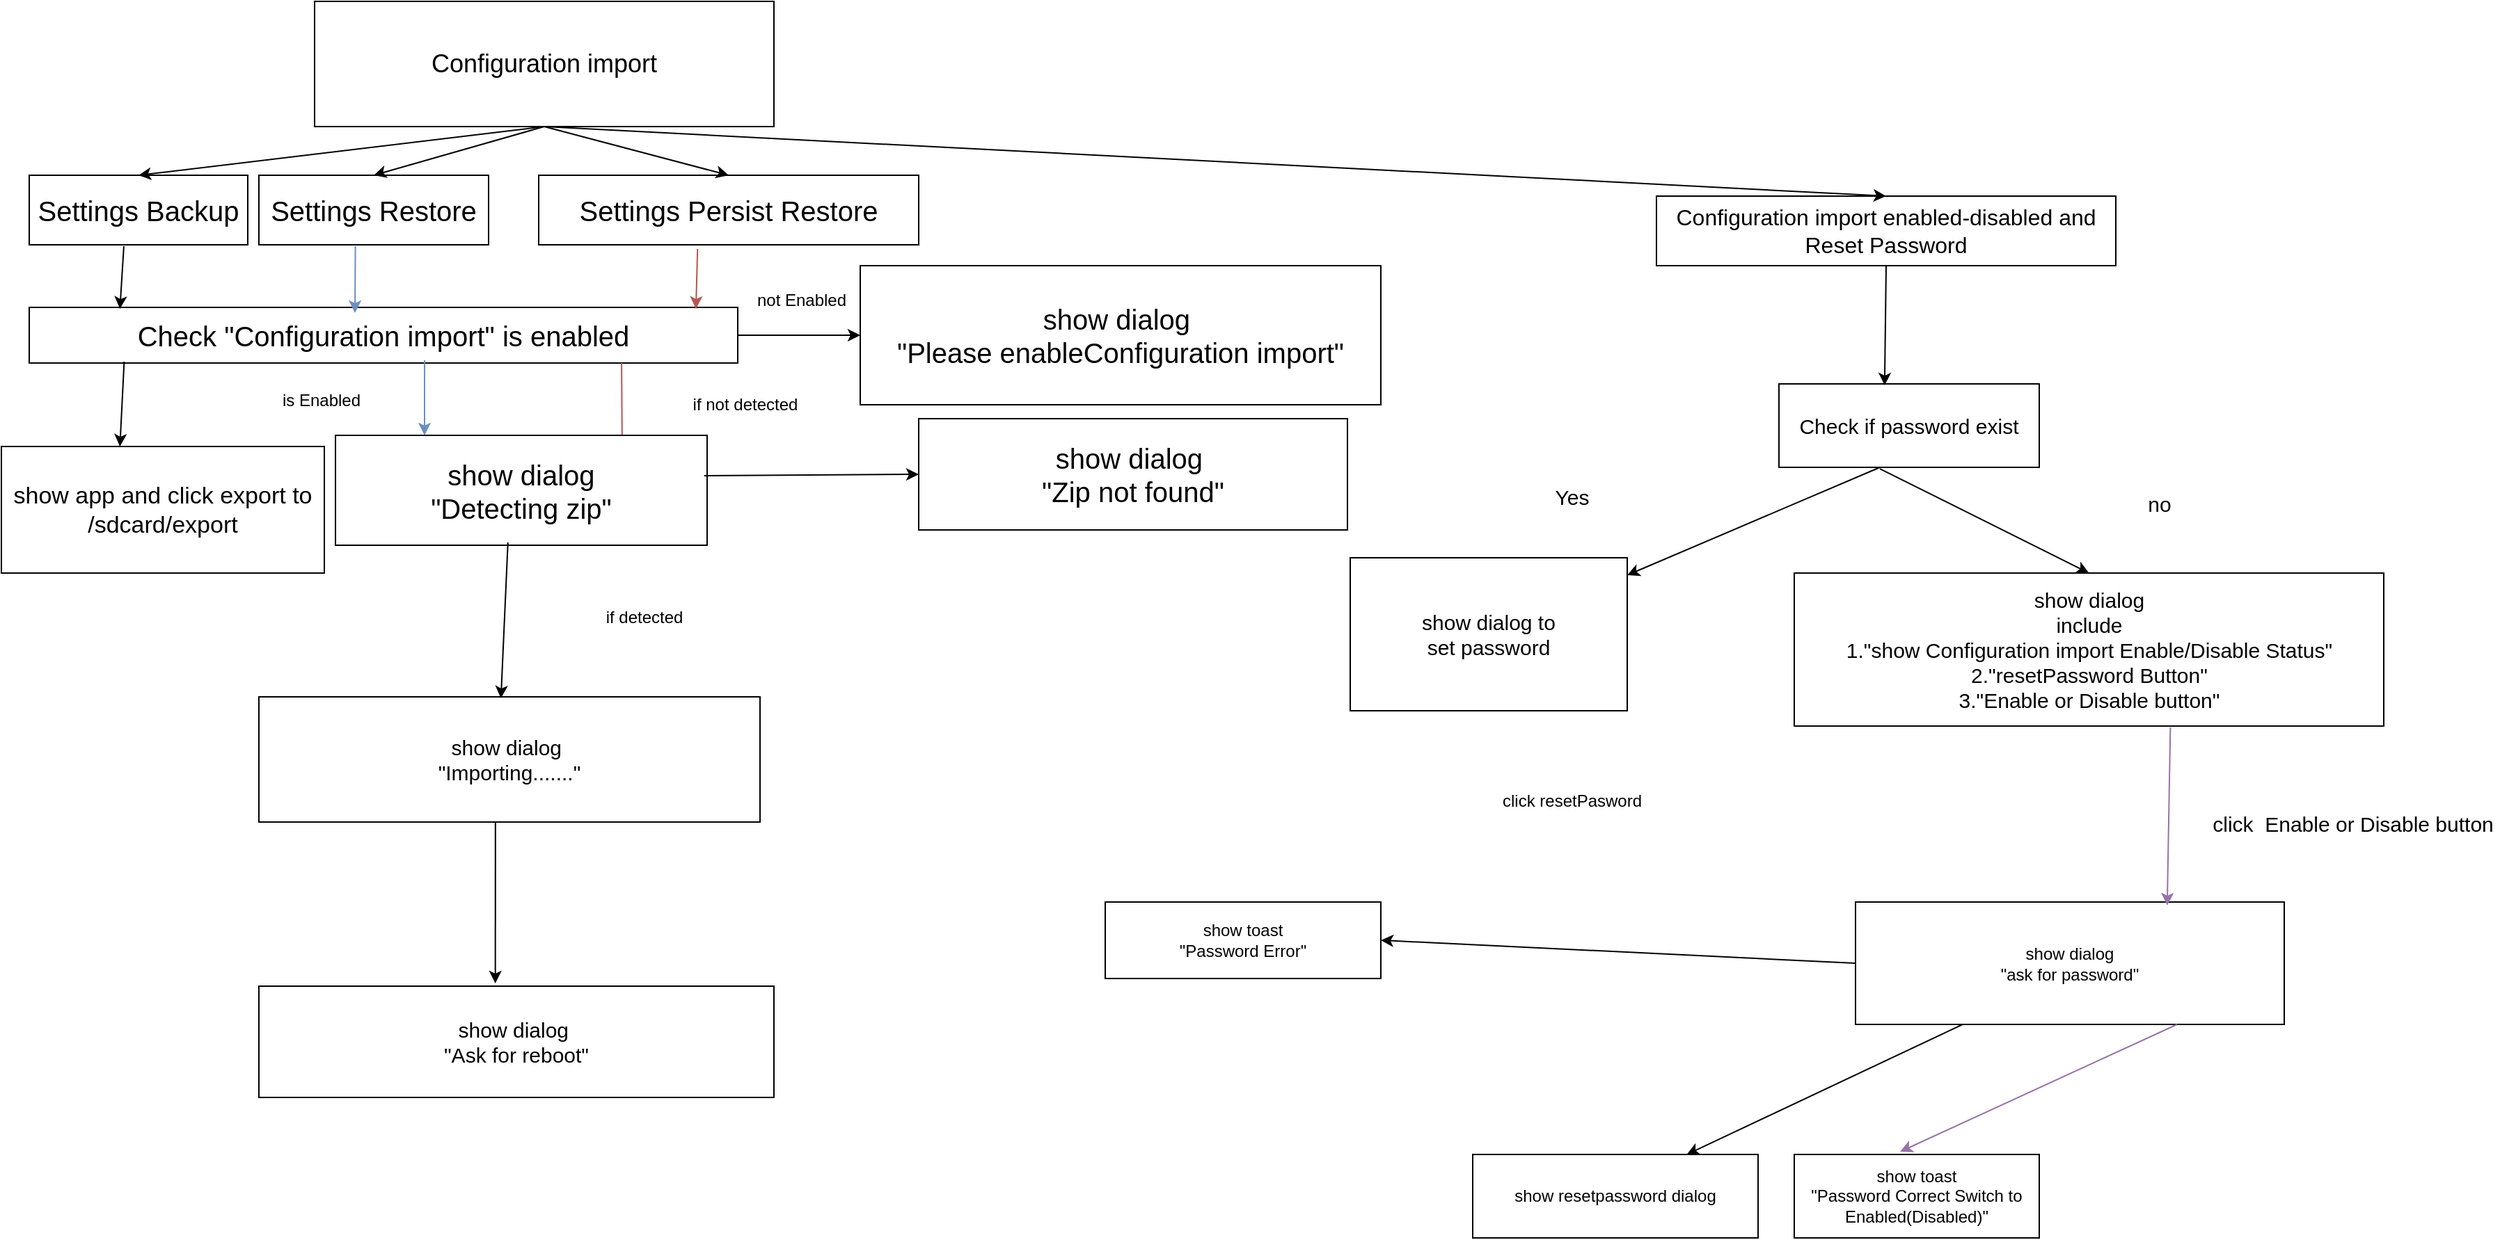 <mxfile version="21.6.2" type="github">
  <diagram name="第 1 页" id="h4Je9ntjCZEkH3LW6IeI">
    <mxGraphModel dx="1434" dy="764" grid="1" gridSize="11" guides="1" tooltips="1" connect="1" arrows="1" fold="1" page="1" pageScale="1" pageWidth="900" pageHeight="1600" math="0" shadow="0">
      <root>
        <mxCell id="0" />
        <mxCell id="1" parent="0" />
        <mxCell id="K-YooQLs9-meU3j8jbvG-1" value="&lt;font style=&quot;font-size: 18px;&quot;&gt;Configuration import&lt;/font&gt;" style="rounded=0;whiteSpace=wrap;html=1;" vertex="1" parent="1">
          <mxGeometry x="235" y="40" width="330" height="90" as="geometry" />
        </mxCell>
        <mxCell id="K-YooQLs9-meU3j8jbvG-2" value="&lt;font style=&quot;font-size: 20px;&quot;&gt;Settings Backup&lt;/font&gt;" style="rounded=0;whiteSpace=wrap;html=1;" vertex="1" parent="1">
          <mxGeometry x="30" y="165" width="157" height="50" as="geometry" />
        </mxCell>
        <mxCell id="K-YooQLs9-meU3j8jbvG-3" value="&lt;font style=&quot;font-size: 20px;&quot;&gt;Settings Restore&lt;/font&gt;" style="rounded=0;whiteSpace=wrap;html=1;" vertex="1" parent="1">
          <mxGeometry x="195" y="165" width="165" height="50" as="geometry" />
        </mxCell>
        <mxCell id="K-YooQLs9-meU3j8jbvG-4" value="&lt;font style=&quot;font-size: 20px;&quot;&gt;Settings Persist Restore&lt;/font&gt;" style="rounded=0;whiteSpace=wrap;html=1;" vertex="1" parent="1">
          <mxGeometry x="396" y="165" width="273" height="50" as="geometry" />
        </mxCell>
        <mxCell id="K-YooQLs9-meU3j8jbvG-5" value="" style="endArrow=classic;html=1;rounded=0;exitX=0.5;exitY=1;exitDx=0;exitDy=0;entryX=0.5;entryY=0;entryDx=0;entryDy=0;" edge="1" parent="1" source="K-YooQLs9-meU3j8jbvG-1" target="K-YooQLs9-meU3j8jbvG-2">
          <mxGeometry width="50" height="50" relative="1" as="geometry">
            <mxPoint x="390" y="420" as="sourcePoint" />
            <mxPoint x="440" y="370" as="targetPoint" />
          </mxGeometry>
        </mxCell>
        <mxCell id="K-YooQLs9-meU3j8jbvG-6" value="" style="endArrow=classic;html=1;rounded=0;exitX=0.5;exitY=1;exitDx=0;exitDy=0;entryX=0.5;entryY=0;entryDx=0;entryDy=0;" edge="1" parent="1" source="K-YooQLs9-meU3j8jbvG-1" target="K-YooQLs9-meU3j8jbvG-3">
          <mxGeometry width="50" height="50" relative="1" as="geometry">
            <mxPoint x="390" y="420" as="sourcePoint" />
            <mxPoint x="440" y="370" as="targetPoint" />
          </mxGeometry>
        </mxCell>
        <mxCell id="K-YooQLs9-meU3j8jbvG-7" value="" style="endArrow=classic;html=1;rounded=0;entryX=0.5;entryY=0;entryDx=0;entryDy=0;" edge="1" parent="1" target="K-YooQLs9-meU3j8jbvG-4">
          <mxGeometry width="50" height="50" relative="1" as="geometry">
            <mxPoint x="400" y="130" as="sourcePoint" />
            <mxPoint x="530" y="320" as="targetPoint" />
          </mxGeometry>
        </mxCell>
        <mxCell id="K-YooQLs9-meU3j8jbvG-8" value="&lt;font style=&quot;font-size: 16px;&quot;&gt;Configuration import enabled-disabled and Reset Password&lt;/font&gt;" style="rounded=0;whiteSpace=wrap;html=1;" vertex="1" parent="1">
          <mxGeometry x="1199" y="180" width="330" height="50" as="geometry" />
        </mxCell>
        <mxCell id="K-YooQLs9-meU3j8jbvG-9" value="" style="endArrow=classic;html=1;rounded=0;entryX=0.5;entryY=0;entryDx=0;entryDy=0;" edge="1" parent="1" target="K-YooQLs9-meU3j8jbvG-8">
          <mxGeometry width="50" height="50" relative="1" as="geometry">
            <mxPoint x="400" y="130" as="sourcePoint" />
            <mxPoint x="440" y="370" as="targetPoint" />
          </mxGeometry>
        </mxCell>
        <mxCell id="K-YooQLs9-meU3j8jbvG-10" value="&lt;font style=&quot;font-size: 20px;&quot;&gt;&lt;br&gt;Check &quot;Configuration import&quot; is enabled&lt;br&gt;&amp;nbsp;&lt;/font&gt;" style="rounded=0;whiteSpace=wrap;html=1;" vertex="1" parent="1">
          <mxGeometry x="30" y="260" width="509" height="40" as="geometry" />
        </mxCell>
        <mxCell id="K-YooQLs9-meU3j8jbvG-11" value="&lt;font style=&quot;font-size: 20px;&quot;&gt;show dialog&amp;nbsp;&lt;br&gt;&quot;Please enableConfiguration import&quot;&lt;br&gt;&lt;/font&gt;" style="rounded=0;whiteSpace=wrap;html=1;" vertex="1" parent="1">
          <mxGeometry x="627" y="230" width="374" height="100" as="geometry" />
        </mxCell>
        <mxCell id="K-YooQLs9-meU3j8jbvG-12" value="" style="endArrow=classic;html=1;rounded=0;entryX=0;entryY=0.5;entryDx=0;entryDy=0;exitX=1;exitY=0.5;exitDx=0;exitDy=0;" edge="1" parent="1" source="K-YooQLs9-meU3j8jbvG-10" target="K-YooQLs9-meU3j8jbvG-11">
          <mxGeometry width="50" height="50" relative="1" as="geometry">
            <mxPoint x="330" y="350" as="sourcePoint" />
            <mxPoint x="440" y="370" as="targetPoint" />
          </mxGeometry>
        </mxCell>
        <mxCell id="K-YooQLs9-meU3j8jbvG-13" value="not Enabled" style="text;html=1;strokeColor=none;fillColor=none;align=center;verticalAlign=middle;whiteSpace=wrap;rounded=0;" vertex="1" parent="1">
          <mxGeometry x="506" y="240" width="158" height="30" as="geometry" />
        </mxCell>
        <mxCell id="K-YooQLs9-meU3j8jbvG-14" value="" style="endArrow=classic;html=1;rounded=0;exitX=0.433;exitY=1.02;exitDx=0;exitDy=0;exitPerimeter=0;entryX=0.128;entryY=0.025;entryDx=0;entryDy=0;entryPerimeter=0;" edge="1" parent="1" source="K-YooQLs9-meU3j8jbvG-2" target="K-YooQLs9-meU3j8jbvG-10">
          <mxGeometry width="50" height="50" relative="1" as="geometry">
            <mxPoint x="390" y="410" as="sourcePoint" />
            <mxPoint x="69" y="257" as="targetPoint" />
          </mxGeometry>
        </mxCell>
        <mxCell id="K-YooQLs9-meU3j8jbvG-15" value="" style="endArrow=classic;html=1;rounded=0;exitX=0.42;exitY=1.02;exitDx=0;exitDy=0;exitPerimeter=0;fillColor=#dae8fc;strokeColor=#6c8ebf;" edge="1" parent="1" source="K-YooQLs9-meU3j8jbvG-3">
          <mxGeometry width="50" height="50" relative="1" as="geometry">
            <mxPoint x="390" y="410" as="sourcePoint" />
            <mxPoint x="264" y="264" as="targetPoint" />
          </mxGeometry>
        </mxCell>
        <mxCell id="K-YooQLs9-meU3j8jbvG-16" value="" style="endArrow=classic;html=1;rounded=0;exitX=0.418;exitY=1.06;exitDx=0;exitDy=0;exitPerimeter=0;fillColor=#f8cecc;strokeColor=#b85450;entryX=0.941;entryY=0.025;entryDx=0;entryDy=0;entryPerimeter=0;" edge="1" parent="1" source="K-YooQLs9-meU3j8jbvG-4" target="K-YooQLs9-meU3j8jbvG-10">
          <mxGeometry width="50" height="50" relative="1" as="geometry">
            <mxPoint x="290" y="410" as="sourcePoint" />
            <mxPoint x="306" y="260" as="targetPoint" />
          </mxGeometry>
        </mxCell>
        <mxCell id="K-YooQLs9-meU3j8jbvG-17" value="" style="endArrow=classic;html=1;rounded=0;exitX=0.134;exitY=0.975;exitDx=0;exitDy=0;exitPerimeter=0;entryX=0.367;entryY=0;entryDx=0;entryDy=0;entryPerimeter=0;" edge="1" parent="1" source="K-YooQLs9-meU3j8jbvG-10" target="K-YooQLs9-meU3j8jbvG-23">
          <mxGeometry width="50" height="50" relative="1" as="geometry">
            <mxPoint x="390" y="410" as="sourcePoint" />
            <mxPoint x="67" y="360" as="targetPoint" />
          </mxGeometry>
        </mxCell>
        <mxCell id="K-YooQLs9-meU3j8jbvG-18" value="" style="endArrow=classic;html=1;rounded=0;exitX=0.558;exitY=0.95;exitDx=0;exitDy=0;exitPerimeter=0;fillColor=#dae8fc;strokeColor=#6c8ebf;" edge="1" parent="1" source="K-YooQLs9-meU3j8jbvG-10">
          <mxGeometry width="50" height="50" relative="1" as="geometry">
            <mxPoint x="300" y="430" as="sourcePoint" />
            <mxPoint x="314" y="352" as="targetPoint" />
          </mxGeometry>
        </mxCell>
        <mxCell id="K-YooQLs9-meU3j8jbvG-19" value="" style="endArrow=classic;html=1;rounded=0;exitX=0.836;exitY=1;exitDx=0;exitDy=0;exitPerimeter=0;fillColor=#f8cecc;strokeColor=#b85450;" edge="1" parent="1" source="K-YooQLs9-meU3j8jbvG-10">
          <mxGeometry width="50" height="50" relative="1" as="geometry">
            <mxPoint x="310" y="410" as="sourcePoint" />
            <mxPoint x="456" y="363" as="targetPoint" />
          </mxGeometry>
        </mxCell>
        <mxCell id="K-YooQLs9-meU3j8jbvG-23" value="&lt;font style=&quot;font-size: 17px;&quot;&gt;show app and click export to&lt;br&gt;/sdcard/export&lt;/font&gt;" style="rounded=0;whiteSpace=wrap;html=1;" vertex="1" parent="1">
          <mxGeometry x="10" y="360" width="232" height="91" as="geometry" />
        </mxCell>
        <mxCell id="K-YooQLs9-meU3j8jbvG-24" value="&lt;font style=&quot;font-size: 20px;&quot;&gt;show dialog&lt;br&gt;&quot;Detecting zip&quot;&lt;/font&gt;" style="rounded=0;whiteSpace=wrap;html=1;" vertex="1" parent="1">
          <mxGeometry x="250" y="352" width="267" height="79" as="geometry" />
        </mxCell>
        <mxCell id="K-YooQLs9-meU3j8jbvG-25" value="" style="endArrow=classic;html=1;rounded=0;exitX=0.992;exitY=0.367;exitDx=0;exitDy=0;exitPerimeter=0;entryX=0;entryY=0.5;entryDx=0;entryDy=0;" edge="1" parent="1" source="K-YooQLs9-meU3j8jbvG-24" target="K-YooQLs9-meU3j8jbvG-26">
          <mxGeometry width="50" height="50" relative="1" as="geometry">
            <mxPoint x="390" y="410" as="sourcePoint" />
            <mxPoint x="440" y="382" as="targetPoint" />
          </mxGeometry>
        </mxCell>
        <mxCell id="K-YooQLs9-meU3j8jbvG-26" value="&lt;font style=&quot;font-size: 20px;&quot;&gt;show dialog&amp;nbsp;&lt;br style=&quot;border-color: var(--border-color);&quot;&gt;&quot;Zip not found&quot;&lt;/font&gt;" style="rounded=0;whiteSpace=wrap;html=1;" vertex="1" parent="1">
          <mxGeometry x="669" y="340" width="308" height="80" as="geometry" />
        </mxCell>
        <mxCell id="K-YooQLs9-meU3j8jbvG-27" value="if not detected" style="text;html=1;strokeColor=none;fillColor=none;align=center;verticalAlign=middle;whiteSpace=wrap;rounded=0;" vertex="1" parent="1">
          <mxGeometry x="482.5" y="315" width="122.5" height="30" as="geometry" />
        </mxCell>
        <mxCell id="K-YooQLs9-meU3j8jbvG-28" value="&lt;font style=&quot;font-size: 15px;&quot;&gt;show dialog&amp;nbsp;&lt;br&gt;&quot;Importing.......&quot;&lt;/font&gt;" style="rounded=0;whiteSpace=wrap;html=1;" vertex="1" parent="1">
          <mxGeometry x="195" y="540" width="360" height="90" as="geometry" />
        </mxCell>
        <mxCell id="K-YooQLs9-meU3j8jbvG-32" value="if detected" style="text;html=1;strokeColor=none;fillColor=none;align=center;verticalAlign=middle;whiteSpace=wrap;rounded=0;" vertex="1" parent="1">
          <mxGeometry x="427" y="473" width="90" height="20" as="geometry" />
        </mxCell>
        <mxCell id="K-YooQLs9-meU3j8jbvG-34" value="" style="endArrow=classic;html=1;rounded=0;exitX=0.472;exitY=1;exitDx=0;exitDy=0;exitPerimeter=0;entryX=0.459;entryY=-0.025;entryDx=0;entryDy=0;entryPerimeter=0;" edge="1" parent="1" source="K-YooQLs9-meU3j8jbvG-28" target="K-YooQLs9-meU3j8jbvG-35">
          <mxGeometry width="50" height="50" relative="1" as="geometry">
            <mxPoint x="390" y="410" as="sourcePoint" />
            <mxPoint x="306" y="610" as="targetPoint" />
          </mxGeometry>
        </mxCell>
        <mxCell id="K-YooQLs9-meU3j8jbvG-35" value="&lt;font style=&quot;font-size: 15px;&quot;&gt;show dialog&amp;nbsp;&lt;br style=&quot;border-color: var(--border-color);&quot;&gt;&quot;Ask for reboot&quot;&lt;/font&gt;" style="rounded=0;whiteSpace=wrap;html=1;" vertex="1" parent="1">
          <mxGeometry x="195" y="748" width="370" height="80" as="geometry" />
        </mxCell>
        <mxCell id="K-YooQLs9-meU3j8jbvG-39" value="&lt;font style=&quot;font-size: 15px;&quot;&gt;Check if password exist&lt;/font&gt;" style="rounded=0;whiteSpace=wrap;html=1;" vertex="1" parent="1">
          <mxGeometry x="1287" y="315" width="187" height="60" as="geometry" />
        </mxCell>
        <mxCell id="K-YooQLs9-meU3j8jbvG-42" value="" style="endArrow=classic;html=1;rounded=0;exitX=0.5;exitY=1;exitDx=0;exitDy=0;entryX=0.406;entryY=0.017;entryDx=0;entryDy=0;entryPerimeter=0;" edge="1" parent="1" source="K-YooQLs9-meU3j8jbvG-8" target="K-YooQLs9-meU3j8jbvG-39">
          <mxGeometry width="50" height="50" relative="1" as="geometry">
            <mxPoint x="690" y="320" as="sourcePoint" />
            <mxPoint x="740" y="270" as="targetPoint" />
            <Array as="points" />
          </mxGeometry>
        </mxCell>
        <mxCell id="K-YooQLs9-meU3j8jbvG-44" value="" style="endArrow=classic;html=1;rounded=0;exitX=0.388;exitY=1;exitDx=0;exitDy=0;exitPerimeter=0;" edge="1" parent="1" source="K-YooQLs9-meU3j8jbvG-39" target="K-YooQLs9-meU3j8jbvG-46">
          <mxGeometry width="50" height="50" relative="1" as="geometry">
            <mxPoint x="740" y="500" as="sourcePoint" />
            <mxPoint x="650" y="430" as="targetPoint" />
          </mxGeometry>
        </mxCell>
        <mxCell id="K-YooQLs9-meU3j8jbvG-45" value="" style="endArrow=classic;html=1;rounded=0;entryX=0.5;entryY=0;entryDx=0;entryDy=0;exitX=0.388;exitY=1.017;exitDx=0;exitDy=0;exitPerimeter=0;" edge="1" parent="1" source="K-YooQLs9-meU3j8jbvG-39" target="K-YooQLs9-meU3j8jbvG-47">
          <mxGeometry width="50" height="50" relative="1" as="geometry">
            <mxPoint x="700" y="370" as="sourcePoint" />
            <mxPoint x="740" y="430" as="targetPoint" />
          </mxGeometry>
        </mxCell>
        <mxCell id="K-YooQLs9-meU3j8jbvG-46" value="&lt;font style=&quot;font-size: 15px;&quot;&gt;show dialog to &lt;br&gt;set password&lt;/font&gt;" style="rounded=0;whiteSpace=wrap;html=1;" vertex="1" parent="1">
          <mxGeometry x="979" y="440" width="199" height="110" as="geometry" />
        </mxCell>
        <mxCell id="K-YooQLs9-meU3j8jbvG-47" value="&lt;font style=&quot;font-size: 15px;&quot;&gt;show dialog&lt;br&gt;include&lt;br&gt;1.&quot;show Configuration import Enable/Disable Status&quot;&lt;br&gt;2.&quot;resetPassword Button&quot;&lt;br&gt;3.&quot;Enable or Disable button&quot;&lt;/font&gt;" style="rounded=0;whiteSpace=wrap;html=1;" vertex="1" parent="1">
          <mxGeometry x="1298" y="451" width="423.5" height="110" as="geometry" />
        </mxCell>
        <mxCell id="K-YooQLs9-meU3j8jbvG-48" value="&lt;font style=&quot;font-size: 15px;&quot;&gt;no&lt;/font&gt;" style="text;html=1;strokeColor=none;fillColor=none;align=center;verticalAlign=middle;whiteSpace=wrap;rounded=0;" vertex="1" parent="1">
          <mxGeometry x="1518" y="382" width="85" height="38" as="geometry" />
        </mxCell>
        <mxCell id="K-YooQLs9-meU3j8jbvG-49" value="&lt;font style=&quot;font-size: 15px;&quot;&gt;Yes&lt;/font&gt;" style="text;html=1;strokeColor=none;fillColor=none;align=center;verticalAlign=middle;whiteSpace=wrap;rounded=0;" vertex="1" parent="1">
          <mxGeometry x="1099" y="372" width="79" height="48" as="geometry" />
        </mxCell>
        <mxCell id="K-YooQLs9-meU3j8jbvG-51" value="show dialog&lt;br&gt;&quot;ask for password&quot;" style="rounded=0;whiteSpace=wrap;html=1;" vertex="1" parent="1">
          <mxGeometry x="1342" y="687.5" width="308" height="88" as="geometry" />
        </mxCell>
        <mxCell id="K-YooQLs9-meU3j8jbvG-56" value="click resetPasword" style="text;html=1;strokeColor=none;fillColor=none;align=center;verticalAlign=middle;whiteSpace=wrap;rounded=0;" vertex="1" parent="1">
          <mxGeometry x="1067" y="600" width="143" height="30" as="geometry" />
        </mxCell>
        <mxCell id="K-YooQLs9-meU3j8jbvG-57" value="&lt;font style=&quot;font-size: 15px;&quot;&gt;click&amp;nbsp; Enable or Disable button&lt;/font&gt;" style="text;html=1;strokeColor=none;fillColor=none;align=center;verticalAlign=middle;whiteSpace=wrap;rounded=0;" vertex="1" parent="1">
          <mxGeometry x="1595" y="616" width="209" height="30" as="geometry" />
        </mxCell>
        <mxCell id="K-YooQLs9-meU3j8jbvG-59" value="" style="endArrow=classic;html=1;rounded=0;exitX=0;exitY=0.5;exitDx=0;exitDy=0;entryX=1;entryY=0.5;entryDx=0;entryDy=0;" edge="1" parent="1" source="K-YooQLs9-meU3j8jbvG-51" target="K-YooQLs9-meU3j8jbvG-60">
          <mxGeometry width="50" height="50" relative="1" as="geometry">
            <mxPoint x="528" y="677" as="sourcePoint" />
            <mxPoint x="792" y="682" as="targetPoint" />
          </mxGeometry>
        </mxCell>
        <mxCell id="K-YooQLs9-meU3j8jbvG-60" value="show toast&lt;br&gt;&quot;Password Error&quot;" style="rounded=0;whiteSpace=wrap;html=1;" vertex="1" parent="1">
          <mxGeometry x="803" y="687.5" width="198" height="55" as="geometry" />
        </mxCell>
        <mxCell id="K-YooQLs9-meU3j8jbvG-61" value="" style="endArrow=classic;html=1;rounded=0;exitX=0.25;exitY=1;exitDx=0;exitDy=0;entryX=0.75;entryY=0;entryDx=0;entryDy=0;" edge="1" parent="1" source="K-YooQLs9-meU3j8jbvG-51" target="K-YooQLs9-meU3j8jbvG-62">
          <mxGeometry width="50" height="50" relative="1" as="geometry">
            <mxPoint x="528" y="677" as="sourcePoint" />
            <mxPoint x="979" y="792" as="targetPoint" />
          </mxGeometry>
        </mxCell>
        <mxCell id="K-YooQLs9-meU3j8jbvG-62" value="show resetpassword dialog" style="rounded=0;whiteSpace=wrap;html=1;" vertex="1" parent="1">
          <mxGeometry x="1067" y="869" width="205" height="60" as="geometry" />
        </mxCell>
        <mxCell id="K-YooQLs9-meU3j8jbvG-63" value="" style="endArrow=classic;html=1;rounded=0;exitX=0.75;exitY=1;exitDx=0;exitDy=0;entryX=0.432;entryY=-0.033;entryDx=0;entryDy=0;entryPerimeter=0;fillColor=#e1d5e7;strokeColor=#9673a6;" edge="1" parent="1" source="K-YooQLs9-meU3j8jbvG-51" target="K-YooQLs9-meU3j8jbvG-64">
          <mxGeometry width="50" height="50" relative="1" as="geometry">
            <mxPoint x="528" y="677" as="sourcePoint" />
            <mxPoint x="1122" y="781" as="targetPoint" />
          </mxGeometry>
        </mxCell>
        <mxCell id="K-YooQLs9-meU3j8jbvG-64" value="show toast&lt;br style=&quot;border-color: var(--border-color);&quot;&gt;&quot;Password Correct Switch to&lt;br&gt;Enabled(Disabled)&quot;" style="rounded=0;whiteSpace=wrap;html=1;" vertex="1" parent="1">
          <mxGeometry x="1298" y="869" width="176" height="60" as="geometry" />
        </mxCell>
        <mxCell id="K-YooQLs9-meU3j8jbvG-65" value="" style="endArrow=classic;html=1;rounded=0;entryX=0.727;entryY=0.028;entryDx=0;entryDy=0;entryPerimeter=0;fillColor=#e1d5e7;strokeColor=#9673a6;exitX=0.638;exitY=1.009;exitDx=0;exitDy=0;exitPerimeter=0;" edge="1" parent="1" source="K-YooQLs9-meU3j8jbvG-47" target="K-YooQLs9-meU3j8jbvG-51">
          <mxGeometry width="50" height="50" relative="1" as="geometry">
            <mxPoint x="1364" y="561" as="sourcePoint" />
            <mxPoint x="1414" y="594" as="targetPoint" />
          </mxGeometry>
        </mxCell>
        <mxCell id="K-YooQLs9-meU3j8jbvG-67" value="is Enabled" style="text;html=1;strokeColor=none;fillColor=none;align=center;verticalAlign=middle;whiteSpace=wrap;rounded=0;" vertex="1" parent="1">
          <mxGeometry x="210" y="312" width="60" height="30" as="geometry" />
        </mxCell>
        <mxCell id="K-YooQLs9-meU3j8jbvG-69" value="" style="endArrow=classic;html=1;rounded=0;exitX=0.464;exitY=0.975;exitDx=0;exitDy=0;exitPerimeter=0;entryX=0.483;entryY=0.011;entryDx=0;entryDy=0;entryPerimeter=0;" edge="1" parent="1" source="K-YooQLs9-meU3j8jbvG-24" target="K-YooQLs9-meU3j8jbvG-28">
          <mxGeometry width="50" height="50" relative="1" as="geometry">
            <mxPoint x="594" y="545" as="sourcePoint" />
            <mxPoint x="644" y="495" as="targetPoint" />
          </mxGeometry>
        </mxCell>
      </root>
    </mxGraphModel>
  </diagram>
</mxfile>
